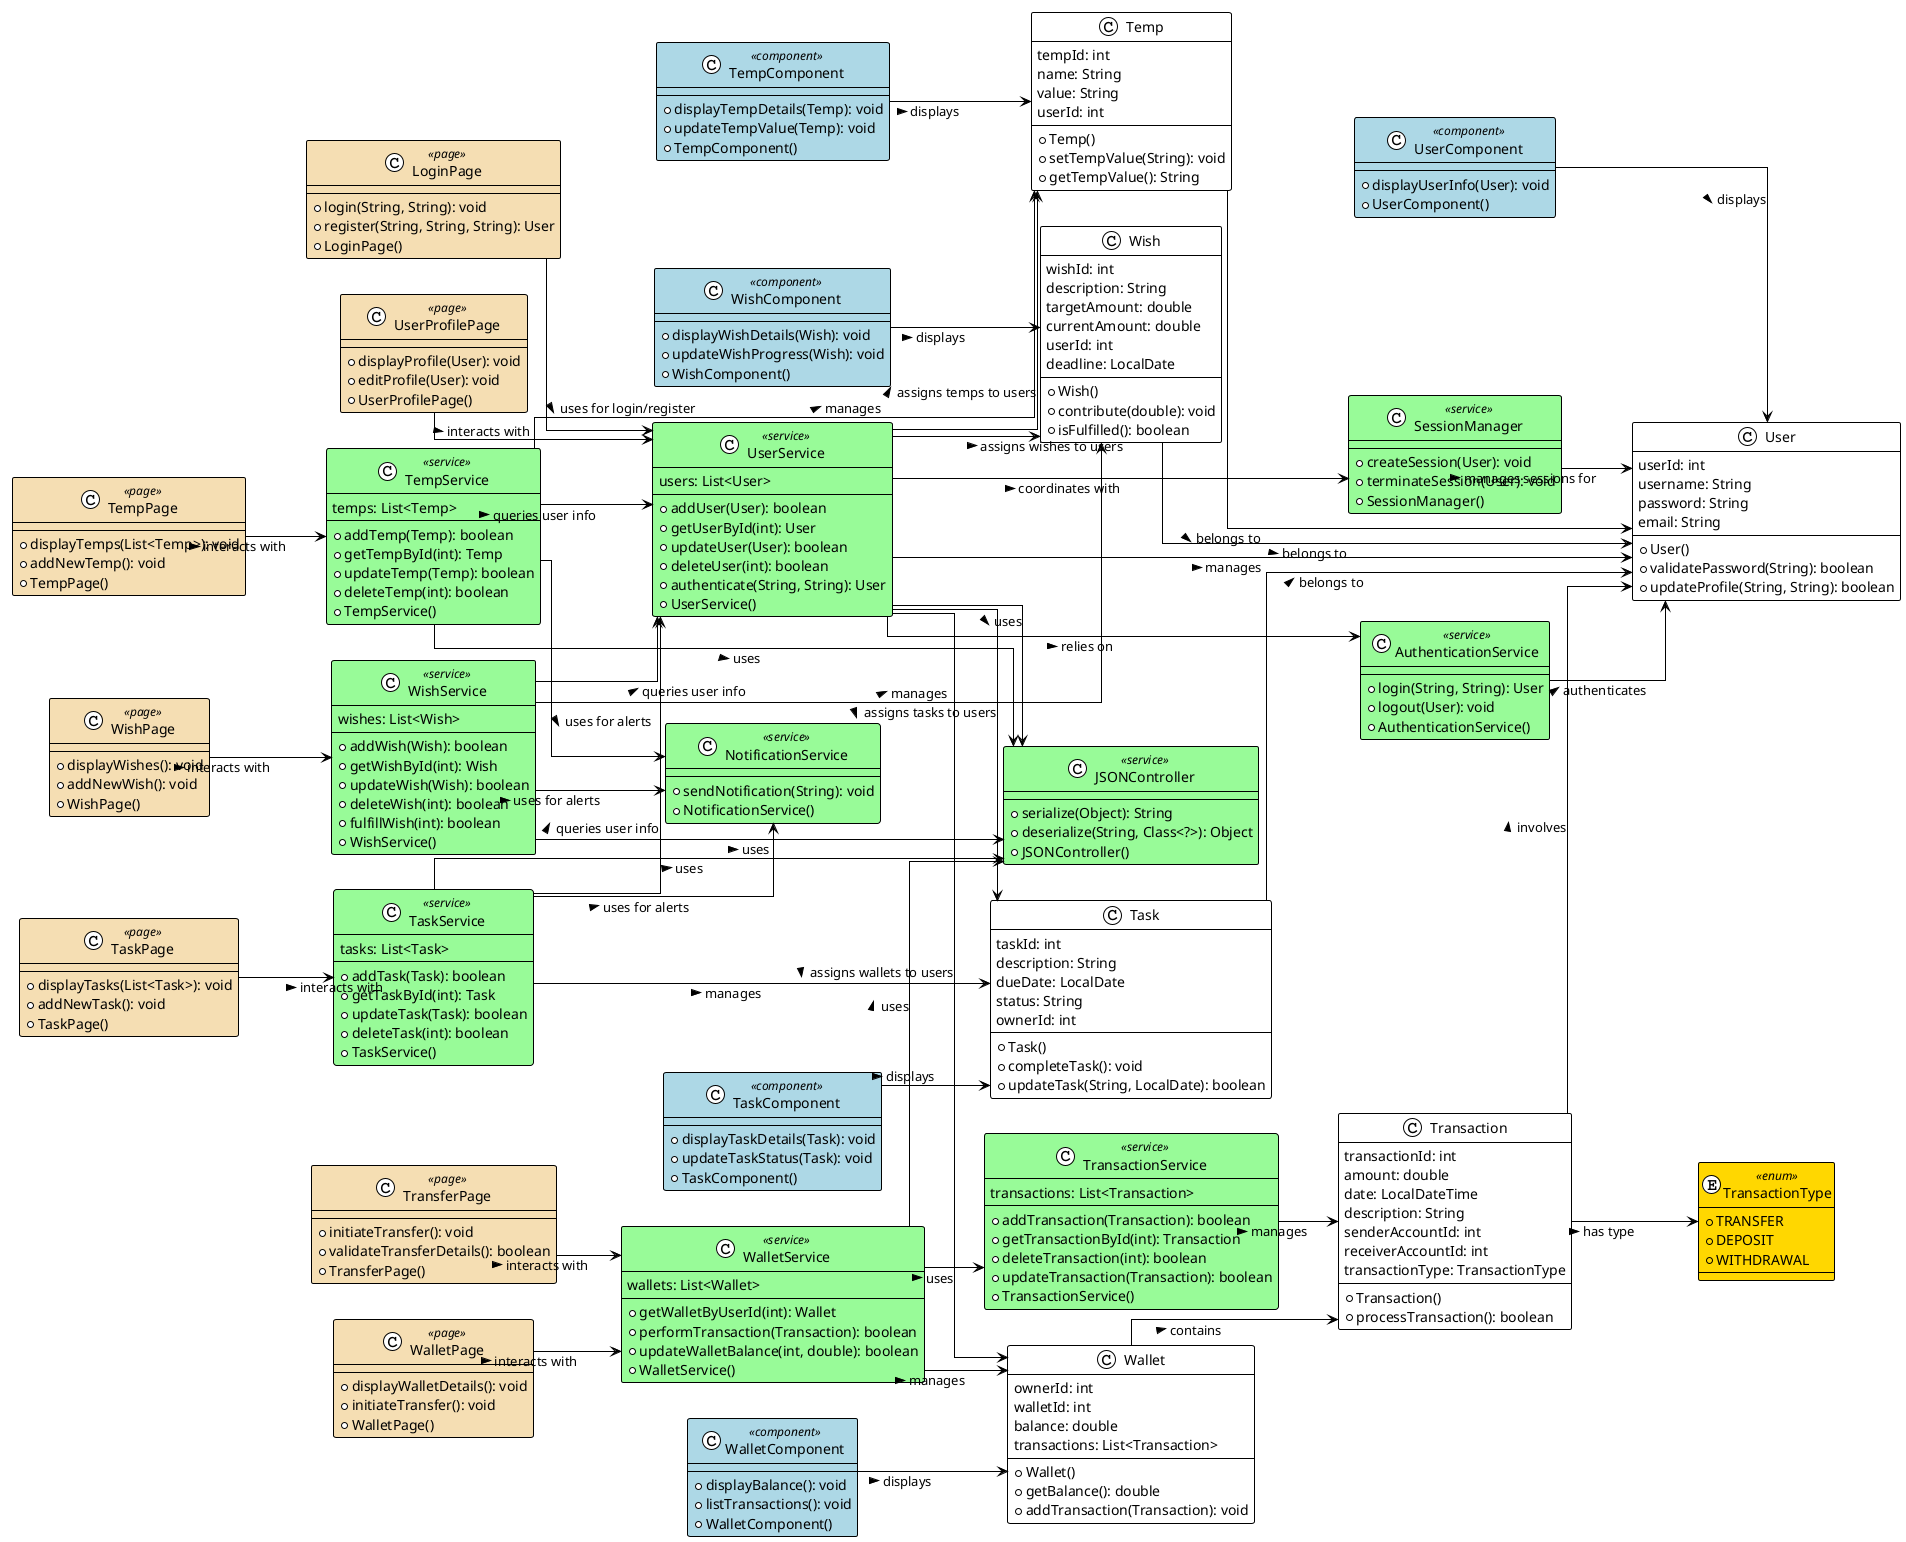 @startuml

!theme plain
left to right direction
skinparam linetype ortho
skinparam packageStyle rectangle
skinparam class {
    BackgroundColor<<service>> PaleGreen
    BackgroundColor<<page>> Wheat
    BackgroundColor<<component>> LightBlue
    BackgroundColor<<domain>> LightYellow
    BackgroundColor<<enum>> Gold
}

' User domain and services
class User {
    userId: int
    username: String
    password: String
    email: String
    + User()
    + validatePassword(String): boolean
    + updateProfile(String, String): boolean
}

class UserService <<service>> {
    users: List<User>
    + addUser(User): boolean
    + getUserById(int): User
    + updateUser(User): boolean
    + deleteUser(int): boolean
    + authenticate(String, String): User
    + UserService()
}

class AuthenticationService <<service>> {
    + login(String, String): User
    + logout(User): void
    + AuthenticationService()
}

class SessionManager <<service>> {
    + createSession(User): void
    + terminateSession(User): void
    + SessionManager()
}

class UserProfilePage <<page>> {
    + displayProfile(User): void
    + editProfile(User): void
    + UserProfilePage()
}

class LoginPage <<page>> {
    + login(String, String): void
    + register(String, String, String): User
    + LoginPage()
}

class UserComponent <<component>> {
    + displayUserInfo(User): void
    + UserComponent()
}

' Task domain and services
class Task {
    taskId: int
    description: String
    dueDate: LocalDate
    status: String
    ownerId: int
    + Task()
    + completeTask(): void
    + updateTask(String, LocalDate): boolean
}

class TaskService <<service>> {
    tasks: List<Task>
    + addTask(Task): boolean
    + getTaskById(int): Task
    + updateTask(Task): boolean
    + deleteTask(int): boolean
    + TaskService()
}

class TaskPage <<page>> {
    + displayTasks(List<Task>): void
    + addNewTask(): void
    + TaskPage()
}

class TaskComponent <<component>> {
    + displayTaskDetails(Task): void
    + updateTaskStatus(Task): void
    + TaskComponent()
}

' Wish domain and services
class Wish {
    wishId: int
    description: String
    targetAmount: double
    currentAmount: double
    userId: int
    deadline: LocalDate
    + Wish()
    + contribute(double): void
    + isFulfilled(): boolean
}

class WishService <<service>> {
    wishes: List<Wish>
    + addWish(Wish): boolean
    + getWishById(int): Wish
    + updateWish(Wish): boolean
    + deleteWish(int): boolean
    + fulfillWish(int): boolean
    + WishService()
}

class WishPage <<page>> {
    + displayWishes(): void
    + addNewWish(): void
    + WishPage()
}

class WishComponent <<component>> {
    + displayWishDetails(Wish): void
    + updateWishProgress(Wish): void
    + WishComponent()
}

' Wallet domain and services
class Wallet {
   ownerId: int
   walletId: int
   balance: double
   transactions: List<Transaction>
  + Wallet()
  + getBalance(): double
  + addTransaction(Transaction): void
}

class WalletService <<service>> {
   wallets: List<Wallet>
  + getWalletByUserId(int): Wallet
  + performTransaction(Transaction): boolean
  + updateWalletBalance(int, double): boolean
  + WalletService()
}

class WalletPage <<page>> {
  + displayWalletDetails(): void
  + initiateTransfer(): void
  + WalletPage()
}

class TransferPage <<page>> {
  + initiateTransfer(): void
  + validateTransferDetails(): boolean
  + TransferPage()
}

class WalletComponent <<component>> {
  + displayBalance(): void
  + listTransactions(): void
  + WalletComponent()
}

' Transaction domain and services
class Transaction {
   transactionId: int
   amount: double
   date: LocalDateTime
   description: String
   senderAccountId: int
   receiverAccountId: int
   transactionType: TransactionType
  + Transaction()
  + processTransaction(): boolean
}

enum TransactionType <<enum>> {
  + TRANSFER
  + DEPOSIT
  + WITHDRAWAL
}

class TransactionService <<service>> {
   transactions: List<Transaction>
  + addTransaction(Transaction): boolean
  + getTransactionById(int): Transaction
  + deleteTransaction(int): boolean
  + updateTransaction(Transaction): boolean
  + TransactionService()
}

' Temp domain and services
class Temp {
    tempId: int
    name: String
    value: String
    userId: int
    + Temp()
    + setTempValue(String): void
    + getTempValue(): String
}

class TempService <<service>> {
    temps: List<Temp>
    + addTemp(Temp): boolean
    + getTempById(int): Temp
    + updateTemp(Temp): boolean
    + deleteTemp(int): boolean
    + TempService()
}

class TempPage <<page>> {
    + displayTemps(List<Temp>): void
    + addNewTemp(): void
    + TempPage()
}

class TempComponent <<component>> {
    + displayTempDetails(Temp): void
    + updateTempValue(Temp): void
    + TempComponent()
}

' Shared services and components
class JSONController <<service>> {
    + serialize(Object): String
    + deserialize(String, Class<?>): Object
    + JSONController()
}

class NotificationService <<service>> {
    + sendNotification(String): void
    + NotificationService()
}

' Relationships
' User service and related components
UserService --> User : "manages >"
UserService --> JSONController : "uses >"
UserService --> AuthenticationService : "relies on >"
UserService --> SessionManager : "coordinates with >"
UserProfilePage --> UserService : "interacts with >"
LoginPage --> UserService : "uses for login/register >"
UserComponent --> User : "displays >"
AuthenticationService --> User : "authenticates >"
SessionManager --> User : "manages sessions for >"

' Task service and related components
TaskService --> Task : "manages >"
TaskService --> JSONController : "uses >"
TaskService --> UserService : "queries user info >"
TaskService --> NotificationService : "uses for alerts >"
TaskPage --> TaskService : "interacts with >"
TaskComponent --> Task : "displays >"
UserService --> Task : "assigns tasks to users >"
Task --> User : "belongs to >"

' Wish service and related components
WishService --> Wish : "manages >"
WishService --> JSONController : "uses >"
WishService --> UserService : "queries user info >"
WishService --> NotificationService : "uses for alerts >"
WishPage --> WishService : "interacts with >"
WishComponent --> Wish : "displays >"
UserService --> Wish : "assigns wishes to users >"
Wish --> User : "belongs to >"

' Wallet service and related components
WalletService --> Wallet : "manages >"
WalletService --> TransactionService : "uses >"
WalletService --> JSONController : "uses >"
WalletPage --> WalletService : "interacts with >"
TransferPage --> WalletService : "interacts with >"
WalletComponent --> Wallet : "displays >"
UserService --> Wallet : "assigns wallets to users >"
TransactionService --> Transaction : "manages >"
Wallet --> Transaction : "contains >"
Transaction --> User : "involves >"
Transaction --> TransactionType : "has type >"

' Temp service and related components
TempService --> Temp : "manages >"
TempService --> JSONController : "uses >"
TempService --> UserService : "queries user info >"
TempService --> NotificationService : "uses for alerts >"
TempPage --> TempService : "interacts with >"
TempComponent --> Temp : "displays >"
UserService --> Temp : "assigns temps to users >"
Temp --> User : "belongs to >"

@enduml
